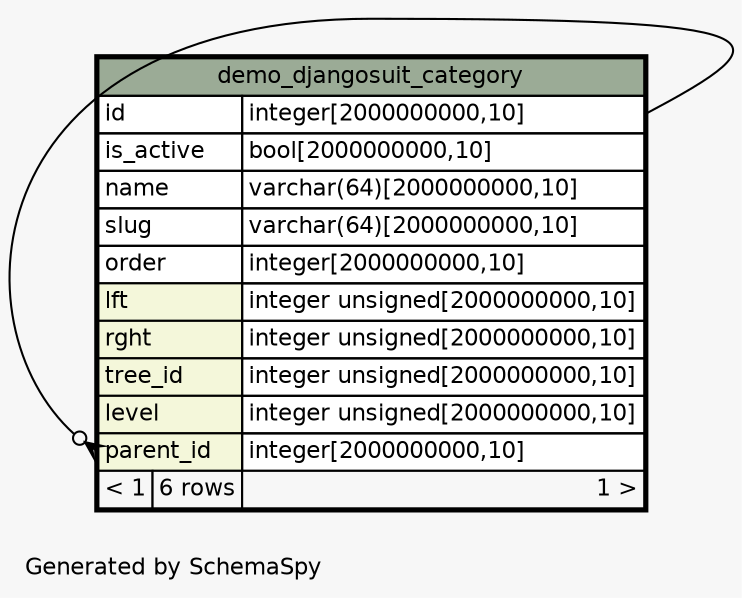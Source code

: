 // dot 2.38.0 on Windows 7 6.1
// SchemaSpy rev 590
digraph "oneDegreeRelationshipsDiagram" {
  graph [
    rankdir="RL"
    bgcolor="#f7f7f7"
    label="\nGenerated by SchemaSpy"
    labeljust="l"
    nodesep="0.18"
    ranksep="0.46"
    fontname="Helvetica"
    fontsize="11"
  ];
  node [
    fontname="Helvetica"
    fontsize="11"
    shape="plaintext"
  ];
  edge [
    arrowsize="0.8"
  ];
  "demo_djangosuit_category":"parent_id":w -> "demo_djangosuit_category":"id.type":e [arrowhead=none dir=back arrowtail=crowodot];
  "demo_djangosuit_category" [
    label=<
    <TABLE BORDER="2" CELLBORDER="1" CELLSPACING="0" BGCOLOR="#ffffff">
      <TR><TD COLSPAN="3" BGCOLOR="#9bab96" ALIGN="CENTER">demo_djangosuit_category</TD></TR>
      <TR><TD PORT="id" COLSPAN="2" ALIGN="LEFT">id</TD><TD PORT="id.type" ALIGN="LEFT">integer[2000000000,10]</TD></TR>
      <TR><TD PORT="is_active" COLSPAN="2" ALIGN="LEFT">is_active</TD><TD PORT="is_active.type" ALIGN="LEFT">bool[2000000000,10]</TD></TR>
      <TR><TD PORT="name" COLSPAN="2" ALIGN="LEFT">name</TD><TD PORT="name.type" ALIGN="LEFT">varchar(64)[2000000000,10]</TD></TR>
      <TR><TD PORT="slug" COLSPAN="2" ALIGN="LEFT">slug</TD><TD PORT="slug.type" ALIGN="LEFT">varchar(64)[2000000000,10]</TD></TR>
      <TR><TD PORT="order" COLSPAN="2" ALIGN="LEFT">order</TD><TD PORT="order.type" ALIGN="LEFT">integer[2000000000,10]</TD></TR>
      <TR><TD PORT="lft" COLSPAN="2" BGCOLOR="#f4f7da" ALIGN="LEFT">lft</TD><TD PORT="lft.type" ALIGN="LEFT">integer unsigned[2000000000,10]</TD></TR>
      <TR><TD PORT="rght" COLSPAN="2" BGCOLOR="#f4f7da" ALIGN="LEFT">rght</TD><TD PORT="rght.type" ALIGN="LEFT">integer unsigned[2000000000,10]</TD></TR>
      <TR><TD PORT="tree_id" COLSPAN="2" BGCOLOR="#f4f7da" ALIGN="LEFT">tree_id</TD><TD PORT="tree_id.type" ALIGN="LEFT">integer unsigned[2000000000,10]</TD></TR>
      <TR><TD PORT="level" COLSPAN="2" BGCOLOR="#f4f7da" ALIGN="LEFT">level</TD><TD PORT="level.type" ALIGN="LEFT">integer unsigned[2000000000,10]</TD></TR>
      <TR><TD PORT="parent_id" COLSPAN="2" BGCOLOR="#f4f7da" ALIGN="LEFT">parent_id</TD><TD PORT="parent_id.type" ALIGN="LEFT">integer[2000000000,10]</TD></TR>
      <TR><TD ALIGN="LEFT" BGCOLOR="#f7f7f7">&lt; 1</TD><TD ALIGN="RIGHT" BGCOLOR="#f7f7f7">6 rows</TD><TD ALIGN="RIGHT" BGCOLOR="#f7f7f7">1 &gt;</TD></TR>
    </TABLE>>
    URL="demo_djangosuit_category.html"
    tooltip="demo_djangosuit_category"
  ];
}

